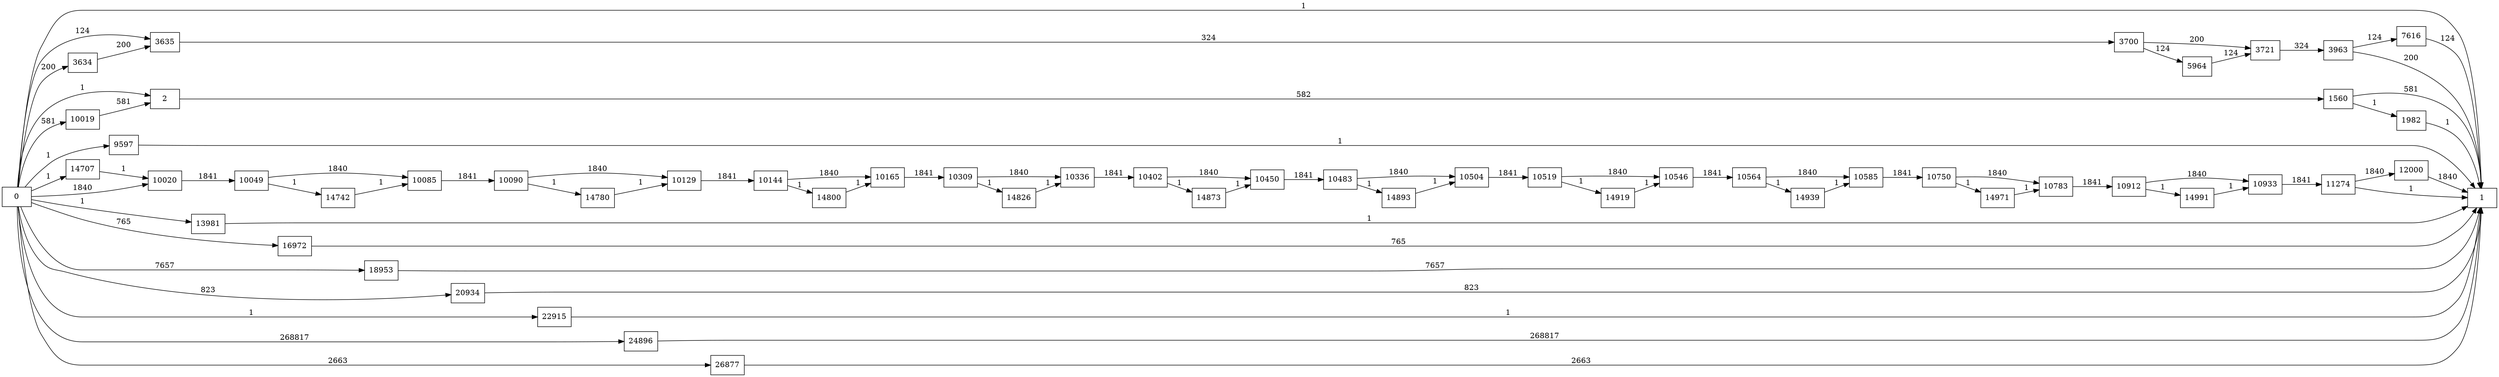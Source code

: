 digraph {
	graph [rankdir=LR]
	node [shape=rectangle]
	2 -> 1560 [label=582]
	1560 -> 1 [label=581]
	1560 -> 1982 [label=1]
	1982 -> 1 [label=1]
	3634 -> 3635 [label=200]
	3635 -> 3700 [label=324]
	3700 -> 3721 [label=200]
	3700 -> 5964 [label=124]
	3721 -> 3963 [label=324]
	3963 -> 1 [label=200]
	3963 -> 7616 [label=124]
	5964 -> 3721 [label=124]
	7616 -> 1 [label=124]
	9597 -> 1 [label=1]
	10019 -> 2 [label=581]
	10020 -> 10049 [label=1841]
	10049 -> 10085 [label=1840]
	10049 -> 14742 [label=1]
	10085 -> 10090 [label=1841]
	10090 -> 10129 [label=1840]
	10090 -> 14780 [label=1]
	10129 -> 10144 [label=1841]
	10144 -> 10165 [label=1840]
	10144 -> 14800 [label=1]
	10165 -> 10309 [label=1841]
	10309 -> 10336 [label=1840]
	10309 -> 14826 [label=1]
	10336 -> 10402 [label=1841]
	10402 -> 10450 [label=1840]
	10402 -> 14873 [label=1]
	10450 -> 10483 [label=1841]
	10483 -> 10504 [label=1840]
	10483 -> 14893 [label=1]
	10504 -> 10519 [label=1841]
	10519 -> 10546 [label=1840]
	10519 -> 14919 [label=1]
	10546 -> 10564 [label=1841]
	10564 -> 10585 [label=1840]
	10564 -> 14939 [label=1]
	10585 -> 10750 [label=1841]
	10750 -> 10783 [label=1840]
	10750 -> 14971 [label=1]
	10783 -> 10912 [label=1841]
	10912 -> 10933 [label=1840]
	10912 -> 14991 [label=1]
	10933 -> 11274 [label=1841]
	11274 -> 1 [label=1]
	11274 -> 12000 [label=1840]
	12000 -> 1 [label=1840]
	13981 -> 1 [label=1]
	14707 -> 10020 [label=1]
	14742 -> 10085 [label=1]
	14780 -> 10129 [label=1]
	14800 -> 10165 [label=1]
	14826 -> 10336 [label=1]
	14873 -> 10450 [label=1]
	14893 -> 10504 [label=1]
	14919 -> 10546 [label=1]
	14939 -> 10585 [label=1]
	14971 -> 10783 [label=1]
	14991 -> 10933 [label=1]
	16972 -> 1 [label=765]
	18953 -> 1 [label=7657]
	20934 -> 1 [label=823]
	22915 -> 1 [label=1]
	24896 -> 1 [label=268817]
	26877 -> 1 [label=2663]
	0 -> 2 [label=1]
	0 -> 3635 [label=124]
	0 -> 10020 [label=1840]
	0 -> 3634 [label=200]
	0 -> 1 [label=1]
	0 -> 9597 [label=1]
	0 -> 10019 [label=581]
	0 -> 13981 [label=1]
	0 -> 14707 [label=1]
	0 -> 16972 [label=765]
	0 -> 18953 [label=7657]
	0 -> 20934 [label=823]
	0 -> 22915 [label=1]
	0 -> 24896 [label=268817]
	0 -> 26877 [label=2663]
}
